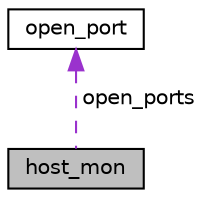 digraph "host_mon"
{
 // LATEX_PDF_SIZE
  edge [fontname="Helvetica",fontsize="10",labelfontname="Helvetica",labelfontsize="10"];
  node [fontname="Helvetica",fontsize="10",shape=record];
  Node1 [label="host_mon",height=0.2,width=0.4,color="black", fillcolor="grey75", style="filled", fontcolor="black",tooltip=" "];
  Node2 -> Node1 [dir="back",color="darkorchid3",fontsize="10",style="dashed",label=" open_ports" ,fontname="Helvetica"];
  Node2 [label="open_port",height=0.2,width=0.4,color="black", fillcolor="white", style="filled",URL="$structopen__port.html",tooltip=" "];
}
